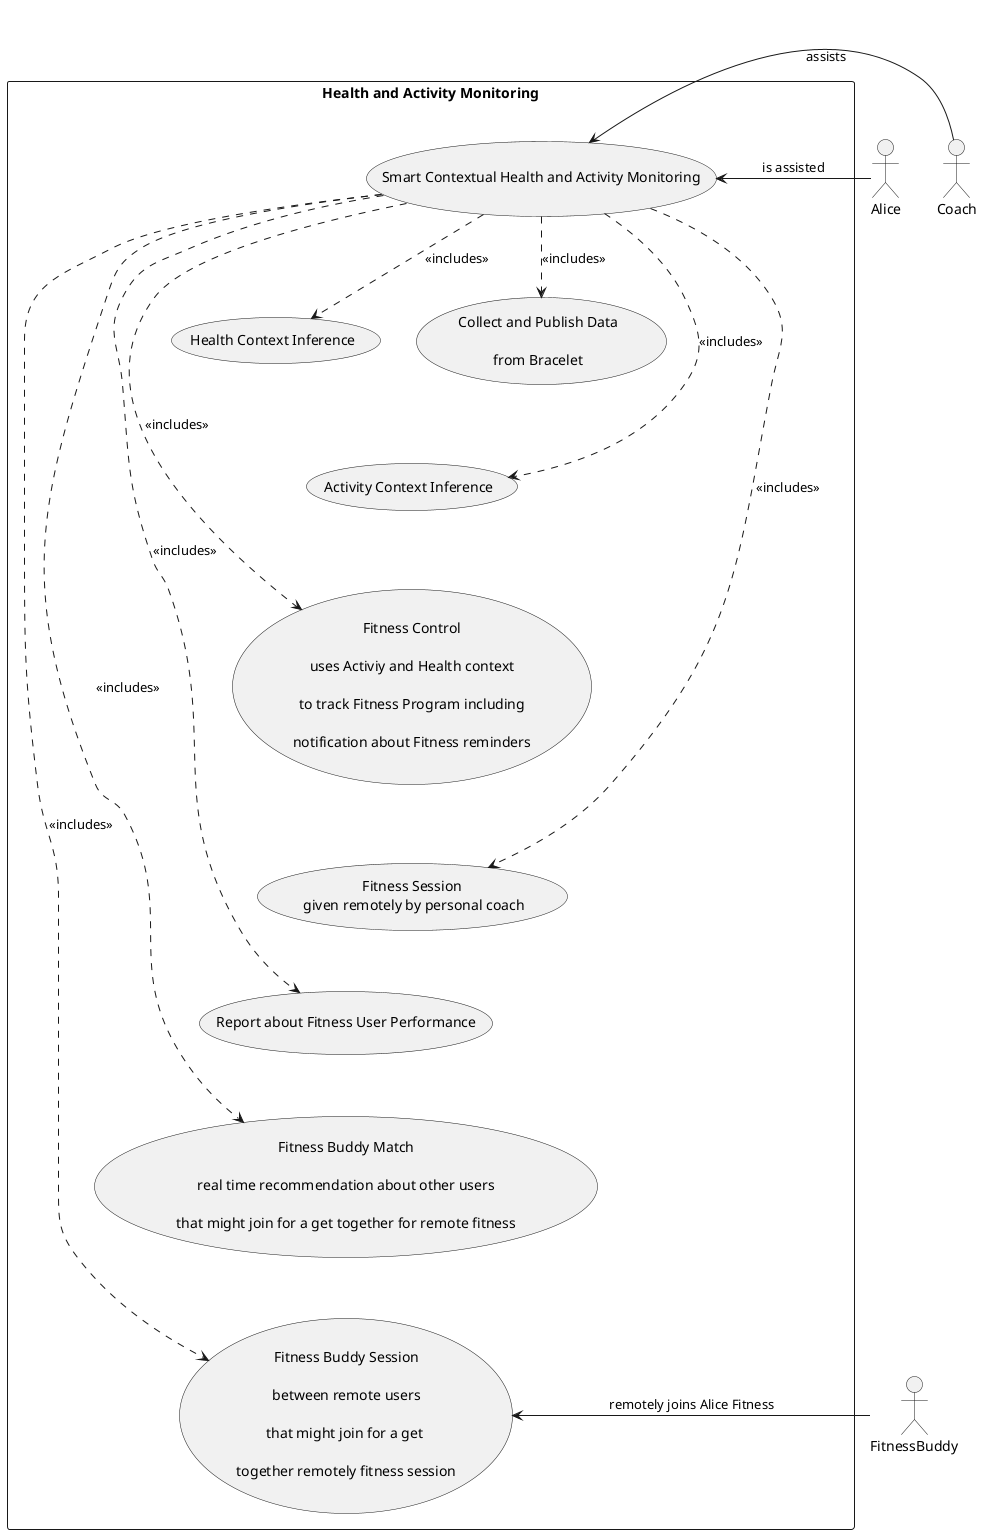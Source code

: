 @startuml

actor Alice
actor "Coach" as Trainer
actor "FitnessBuddy" as WorkoutBuddy

rectangle "Health and Activity Monitoring" {
  usecase (Smart Contextual Health and Activity Monitoring) as healthCtrlUC

  usecase healthMonitorUC as "Collect and Publish Data\n
  from Bracelet"

  usecase inferHealthContextUC as "Health Context Inference"

  usecase inferActivityContextUC as "Activity Context Inference"

  inferActivityContextUC -[hidden]up- inferHealthContextUC

  usecase workoutCtrlUC as "Fitness Control\n
   uses Activiy and Health context\n
   to track Fitness Program including\n
   notification about Fitness reminders"

  inferActivityContextUC -[hidden]down- workoutCtrlUC

  usecase workoutSessionUC as "Fitness Session\n given remotely by personal coach"

  workoutSessionUC -[hidden]up- workoutCtrlUC

  usecase workoutReportUC as "Report about Fitness User Performance"

  workoutSessionUC -[hidden]down- workoutReportUC

  usecase workoutBuddyMatchUC as "Fitness Buddy Match\n
  real time recommendation about other users\n
  that might join for a get together for remote fitness"

  workoutBuddyMatchUC -[hidden]up- workoutReportUC

  usecase workoutBuddySessionUC as "Fitness Buddy Session\n
  between remote users\n
  that might join for a get \n
  together remotely fitness session"

  workoutBuddySessionUC -[hidden]up- workoutBuddyMatchUC
}


healthCtrlUC ..> healthMonitorUC : <<includes>>
healthCtrlUC ..> inferHealthContextUC : <<includes>>
healthCtrlUC ..> inferActivityContextUC : <<includes>>
healthCtrlUC ..> workoutCtrlUC : <<includes>>
healthCtrlUC ..> workoutSessionUC : <<includes>>
healthCtrlUC ..> workoutReportUC : <<includes>>
healthCtrlUC ..> workoutBuddyMatchUC : <<includes>>
healthCtrlUC ..> workoutBuddySessionUC : <<includes>>

Alice -left-> healthCtrlUC : is assisted

Trainer -right-> healthCtrlUC : assists

WorkoutBuddy -left-> workoutBuddySessionUC : remotely joins Alice Fitness

@enduml

